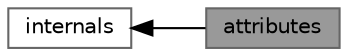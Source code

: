 digraph "attributes"
{
 // LATEX_PDF_SIZE
  bgcolor="transparent";
  edge [fontname=Helvetica,fontsize=10,labelfontname=Helvetica,labelfontsize=10];
  node [fontname=Helvetica,fontsize=10,shape=box,height=0.2,width=0.4];
  rankdir=LR;
  Node1 [id="Node000001",label="attributes",height=0.2,width=0.4,color="gray40", fillcolor="grey60", style="filled", fontcolor="black",tooltip="defines used to indicate useful attributes for the compiler"];
  Node2 [id="Node000002",label="internals",height=0.2,width=0.4,color="grey40", fillcolor="white", style="filled",URL="$d6/d2f/group__internals__group.html",tooltip=" "];
  Node2->Node1 [shape=plaintext, dir="back", style="solid"];
}
